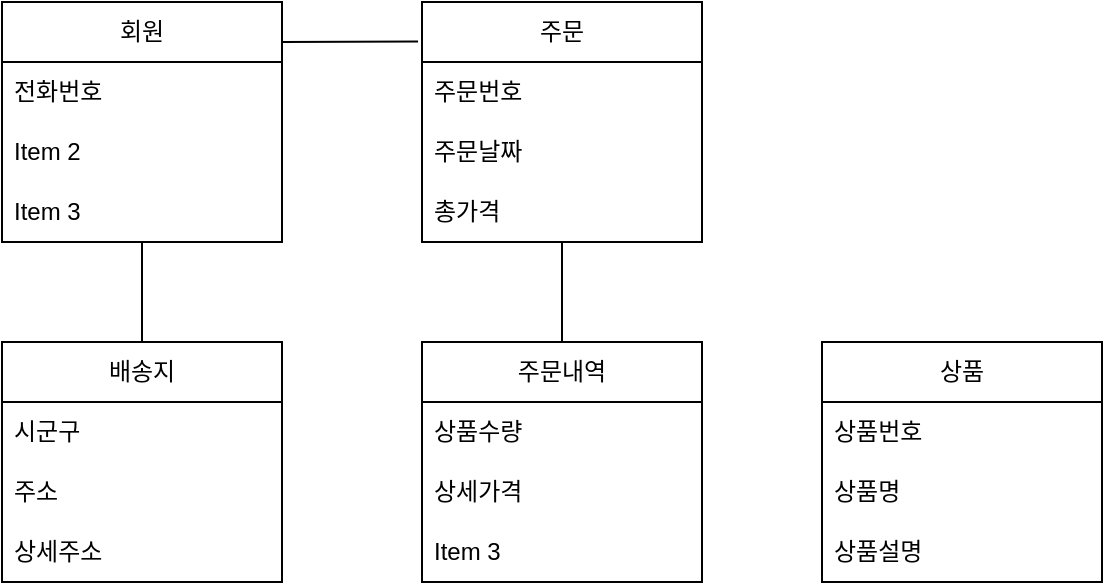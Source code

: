 <mxfile version="24.8.3">
  <diagram name="페이지-1" id="KOfoHHx9bnzGdY4bXFDg">
    <mxGraphModel dx="1290" dy="557" grid="1" gridSize="10" guides="1" tooltips="1" connect="1" arrows="1" fold="1" page="1" pageScale="1" pageWidth="827" pageHeight="1169" math="0" shadow="0">
      <root>
        <mxCell id="0" />
        <mxCell id="1" parent="0" />
        <mxCell id="p-AJjzX6KV0I7Dgjl4Bl-11" value="주문" style="swimlane;fontStyle=0;childLayout=stackLayout;horizontal=1;startSize=30;horizontalStack=0;resizeParent=1;resizeParentMax=0;resizeLast=0;collapsible=1;marginBottom=0;whiteSpace=wrap;html=1;" vertex="1" parent="1">
          <mxGeometry x="340" y="340" width="140" height="120" as="geometry" />
        </mxCell>
        <mxCell id="p-AJjzX6KV0I7Dgjl4Bl-12" value="주문번호" style="text;strokeColor=none;fillColor=none;align=left;verticalAlign=middle;spacingLeft=4;spacingRight=4;overflow=hidden;points=[[0,0.5],[1,0.5]];portConstraint=eastwest;rotatable=0;whiteSpace=wrap;html=1;" vertex="1" parent="p-AJjzX6KV0I7Dgjl4Bl-11">
          <mxGeometry y="30" width="140" height="30" as="geometry" />
        </mxCell>
        <mxCell id="p-AJjzX6KV0I7Dgjl4Bl-13" value="주문날짜" style="text;strokeColor=none;fillColor=none;align=left;verticalAlign=middle;spacingLeft=4;spacingRight=4;overflow=hidden;points=[[0,0.5],[1,0.5]];portConstraint=eastwest;rotatable=0;whiteSpace=wrap;html=1;" vertex="1" parent="p-AJjzX6KV0I7Dgjl4Bl-11">
          <mxGeometry y="60" width="140" height="30" as="geometry" />
        </mxCell>
        <mxCell id="p-AJjzX6KV0I7Dgjl4Bl-14" value="총가격" style="text;strokeColor=none;fillColor=none;align=left;verticalAlign=middle;spacingLeft=4;spacingRight=4;overflow=hidden;points=[[0,0.5],[1,0.5]];portConstraint=eastwest;rotatable=0;whiteSpace=wrap;html=1;" vertex="1" parent="p-AJjzX6KV0I7Dgjl4Bl-11">
          <mxGeometry y="90" width="140" height="30" as="geometry" />
        </mxCell>
        <mxCell id="p-AJjzX6KV0I7Dgjl4Bl-27" value="회원" style="swimlane;fontStyle=0;childLayout=stackLayout;horizontal=1;startSize=30;horizontalStack=0;resizeParent=1;resizeParentMax=0;resizeLast=0;collapsible=1;marginBottom=0;whiteSpace=wrap;html=1;" vertex="1" parent="1">
          <mxGeometry x="130" y="340" width="140" height="120" as="geometry" />
        </mxCell>
        <mxCell id="p-AJjzX6KV0I7Dgjl4Bl-28" value="전화번호" style="text;strokeColor=none;fillColor=none;align=left;verticalAlign=middle;spacingLeft=4;spacingRight=4;overflow=hidden;points=[[0,0.5],[1,0.5]];portConstraint=eastwest;rotatable=0;whiteSpace=wrap;html=1;" vertex="1" parent="p-AJjzX6KV0I7Dgjl4Bl-27">
          <mxGeometry y="30" width="140" height="30" as="geometry" />
        </mxCell>
        <mxCell id="p-AJjzX6KV0I7Dgjl4Bl-29" value="Item 2" style="text;strokeColor=none;fillColor=none;align=left;verticalAlign=middle;spacingLeft=4;spacingRight=4;overflow=hidden;points=[[0,0.5],[1,0.5]];portConstraint=eastwest;rotatable=0;whiteSpace=wrap;html=1;" vertex="1" parent="p-AJjzX6KV0I7Dgjl4Bl-27">
          <mxGeometry y="60" width="140" height="30" as="geometry" />
        </mxCell>
        <mxCell id="p-AJjzX6KV0I7Dgjl4Bl-30" value="Item 3" style="text;strokeColor=none;fillColor=none;align=left;verticalAlign=middle;spacingLeft=4;spacingRight=4;overflow=hidden;points=[[0,0.5],[1,0.5]];portConstraint=eastwest;rotatable=0;whiteSpace=wrap;html=1;" vertex="1" parent="p-AJjzX6KV0I7Dgjl4Bl-27">
          <mxGeometry y="90" width="140" height="30" as="geometry" />
        </mxCell>
        <mxCell id="p-AJjzX6KV0I7Dgjl4Bl-31" value="배송지" style="swimlane;fontStyle=0;childLayout=stackLayout;horizontal=1;startSize=30;horizontalStack=0;resizeParent=1;resizeParentMax=0;resizeLast=0;collapsible=1;marginBottom=0;whiteSpace=wrap;html=1;" vertex="1" parent="1">
          <mxGeometry x="130" y="510" width="140" height="120" as="geometry" />
        </mxCell>
        <mxCell id="p-AJjzX6KV0I7Dgjl4Bl-32" value="시군구" style="text;strokeColor=none;fillColor=none;align=left;verticalAlign=middle;spacingLeft=4;spacingRight=4;overflow=hidden;points=[[0,0.5],[1,0.5]];portConstraint=eastwest;rotatable=0;whiteSpace=wrap;html=1;" vertex="1" parent="p-AJjzX6KV0I7Dgjl4Bl-31">
          <mxGeometry y="30" width="140" height="30" as="geometry" />
        </mxCell>
        <mxCell id="p-AJjzX6KV0I7Dgjl4Bl-33" value="주소" style="text;strokeColor=none;fillColor=none;align=left;verticalAlign=middle;spacingLeft=4;spacingRight=4;overflow=hidden;points=[[0,0.5],[1,0.5]];portConstraint=eastwest;rotatable=0;whiteSpace=wrap;html=1;" vertex="1" parent="p-AJjzX6KV0I7Dgjl4Bl-31">
          <mxGeometry y="60" width="140" height="30" as="geometry" />
        </mxCell>
        <mxCell id="p-AJjzX6KV0I7Dgjl4Bl-34" value="상세주소" style="text;strokeColor=none;fillColor=none;align=left;verticalAlign=middle;spacingLeft=4;spacingRight=4;overflow=hidden;points=[[0,0.5],[1,0.5]];portConstraint=eastwest;rotatable=0;whiteSpace=wrap;html=1;" vertex="1" parent="p-AJjzX6KV0I7Dgjl4Bl-31">
          <mxGeometry y="90" width="140" height="30" as="geometry" />
        </mxCell>
        <mxCell id="p-AJjzX6KV0I7Dgjl4Bl-36" value="" style="endArrow=none;html=1;rounded=0;entryX=-0.014;entryY=0.165;entryDx=0;entryDy=0;entryPerimeter=0;" edge="1" parent="1" target="p-AJjzX6KV0I7Dgjl4Bl-11">
          <mxGeometry width="50" height="50" relative="1" as="geometry">
            <mxPoint x="270" y="360" as="sourcePoint" />
            <mxPoint x="320" y="310" as="targetPoint" />
          </mxGeometry>
        </mxCell>
        <mxCell id="p-AJjzX6KV0I7Dgjl4Bl-37" value="" style="endArrow=none;html=1;rounded=0;exitX=0.5;exitY=0;exitDx=0;exitDy=0;" edge="1" parent="1" source="p-AJjzX6KV0I7Dgjl4Bl-31" target="p-AJjzX6KV0I7Dgjl4Bl-27">
          <mxGeometry width="50" height="50" relative="1" as="geometry">
            <mxPoint x="180" y="510" as="sourcePoint" />
            <mxPoint x="230" y="460" as="targetPoint" />
          </mxGeometry>
        </mxCell>
        <mxCell id="p-AJjzX6KV0I7Dgjl4Bl-38" value="주문내역" style="swimlane;fontStyle=0;childLayout=stackLayout;horizontal=1;startSize=30;horizontalStack=0;resizeParent=1;resizeParentMax=0;resizeLast=0;collapsible=1;marginBottom=0;whiteSpace=wrap;html=1;" vertex="1" parent="1">
          <mxGeometry x="340" y="510" width="140" height="120" as="geometry" />
        </mxCell>
        <mxCell id="p-AJjzX6KV0I7Dgjl4Bl-39" value="상품수량" style="text;strokeColor=none;fillColor=none;align=left;verticalAlign=middle;spacingLeft=4;spacingRight=4;overflow=hidden;points=[[0,0.5],[1,0.5]];portConstraint=eastwest;rotatable=0;whiteSpace=wrap;html=1;" vertex="1" parent="p-AJjzX6KV0I7Dgjl4Bl-38">
          <mxGeometry y="30" width="140" height="30" as="geometry" />
        </mxCell>
        <mxCell id="p-AJjzX6KV0I7Dgjl4Bl-40" value="상세가격" style="text;strokeColor=none;fillColor=none;align=left;verticalAlign=middle;spacingLeft=4;spacingRight=4;overflow=hidden;points=[[0,0.5],[1,0.5]];portConstraint=eastwest;rotatable=0;whiteSpace=wrap;html=1;" vertex="1" parent="p-AJjzX6KV0I7Dgjl4Bl-38">
          <mxGeometry y="60" width="140" height="30" as="geometry" />
        </mxCell>
        <mxCell id="p-AJjzX6KV0I7Dgjl4Bl-41" value="Item 3" style="text;strokeColor=none;fillColor=none;align=left;verticalAlign=middle;spacingLeft=4;spacingRight=4;overflow=hidden;points=[[0,0.5],[1,0.5]];portConstraint=eastwest;rotatable=0;whiteSpace=wrap;html=1;" vertex="1" parent="p-AJjzX6KV0I7Dgjl4Bl-38">
          <mxGeometry y="90" width="140" height="30" as="geometry" />
        </mxCell>
        <mxCell id="p-AJjzX6KV0I7Dgjl4Bl-42" value="" style="endArrow=none;html=1;rounded=0;" edge="1" parent="1" source="p-AJjzX6KV0I7Dgjl4Bl-38" target="p-AJjzX6KV0I7Dgjl4Bl-11">
          <mxGeometry width="50" height="50" relative="1" as="geometry">
            <mxPoint x="370" y="510" as="sourcePoint" />
            <mxPoint x="420" y="460" as="targetPoint" />
          </mxGeometry>
        </mxCell>
        <mxCell id="p-AJjzX6KV0I7Dgjl4Bl-43" value="상품" style="swimlane;fontStyle=0;childLayout=stackLayout;horizontal=1;startSize=30;horizontalStack=0;resizeParent=1;resizeParentMax=0;resizeLast=0;collapsible=1;marginBottom=0;whiteSpace=wrap;html=1;" vertex="1" parent="1">
          <mxGeometry x="540" y="510" width="140" height="120" as="geometry">
            <mxRectangle x="540" y="510" width="60" height="30" as="alternateBounds" />
          </mxGeometry>
        </mxCell>
        <mxCell id="p-AJjzX6KV0I7Dgjl4Bl-44" value="상품번호" style="text;strokeColor=none;fillColor=none;align=left;verticalAlign=middle;spacingLeft=4;spacingRight=4;overflow=hidden;points=[[0,0.5],[1,0.5]];portConstraint=eastwest;rotatable=0;whiteSpace=wrap;html=1;" vertex="1" parent="p-AJjzX6KV0I7Dgjl4Bl-43">
          <mxGeometry y="30" width="140" height="30" as="geometry" />
        </mxCell>
        <mxCell id="p-AJjzX6KV0I7Dgjl4Bl-45" value="상품명" style="text;strokeColor=none;fillColor=none;align=left;verticalAlign=middle;spacingLeft=4;spacingRight=4;overflow=hidden;points=[[0,0.5],[1,0.5]];portConstraint=eastwest;rotatable=0;whiteSpace=wrap;html=1;" vertex="1" parent="p-AJjzX6KV0I7Dgjl4Bl-43">
          <mxGeometry y="60" width="140" height="30" as="geometry" />
        </mxCell>
        <mxCell id="p-AJjzX6KV0I7Dgjl4Bl-46" value="상품설명" style="text;strokeColor=none;fillColor=none;align=left;verticalAlign=middle;spacingLeft=4;spacingRight=4;overflow=hidden;points=[[0,0.5],[1,0.5]];portConstraint=eastwest;rotatable=0;whiteSpace=wrap;html=1;" vertex="1" parent="p-AJjzX6KV0I7Dgjl4Bl-43">
          <mxGeometry y="90" width="140" height="30" as="geometry" />
        </mxCell>
      </root>
    </mxGraphModel>
  </diagram>
</mxfile>
